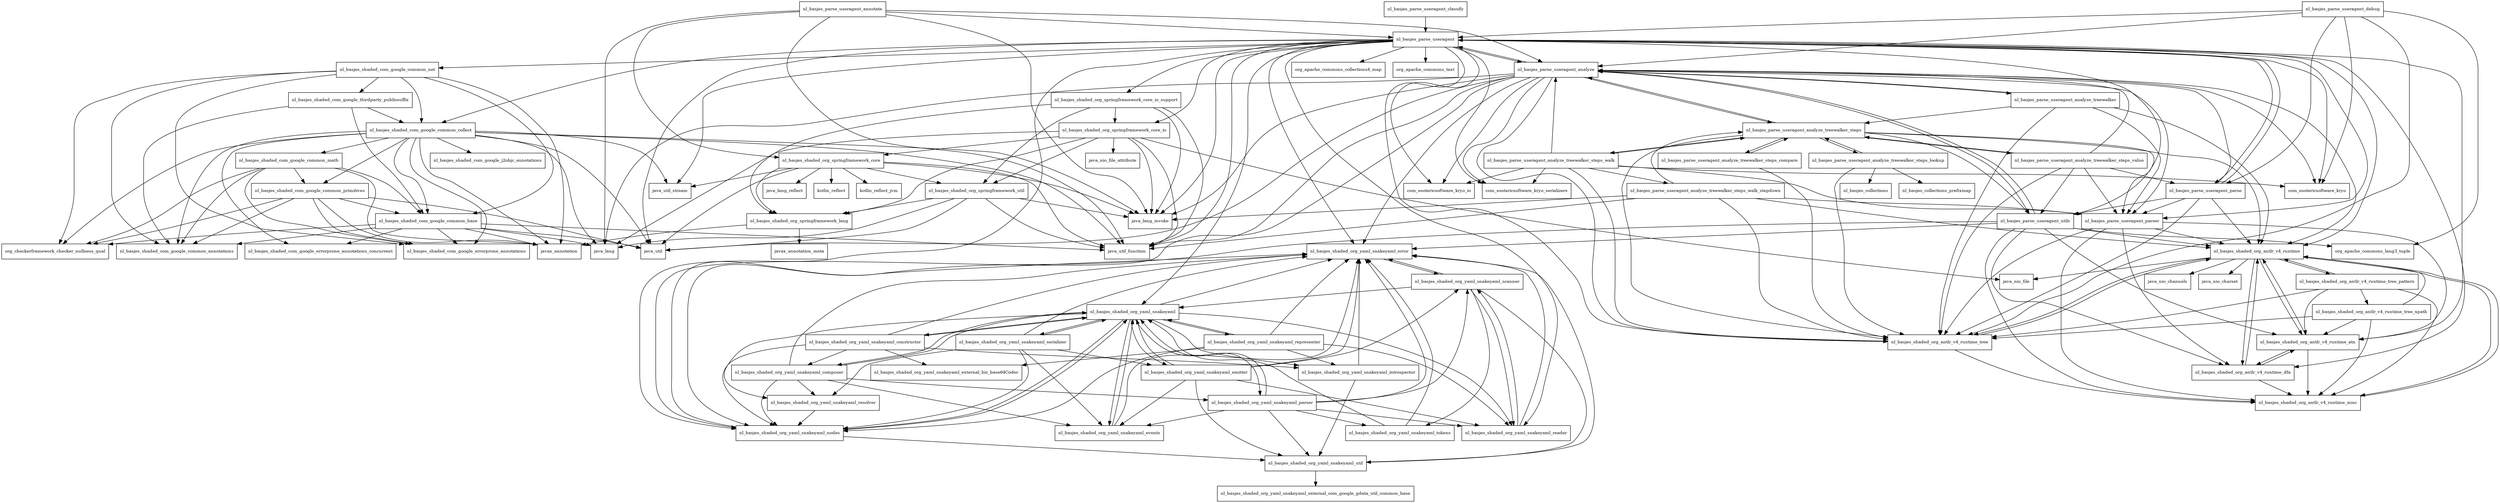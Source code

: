 digraph yauaa_5_10_package_dependencies {
  node [shape = box, fontsize=10.0];
  nl_basjes_parse_useragent -> com_esotericsoftware_kryo;
  nl_basjes_parse_useragent -> com_esotericsoftware_kryo_io;
  nl_basjes_parse_useragent -> com_esotericsoftware_kryo_serializers;
  nl_basjes_parse_useragent -> java_lang_invoke;
  nl_basjes_parse_useragent -> java_util;
  nl_basjes_parse_useragent -> java_util_function;
  nl_basjes_parse_useragent -> java_util_stream;
  nl_basjes_parse_useragent -> nl_basjes_parse_useragent_analyze;
  nl_basjes_parse_useragent -> nl_basjes_parse_useragent_parse;
  nl_basjes_parse_useragent -> nl_basjes_parse_useragent_parser;
  nl_basjes_parse_useragent -> nl_basjes_parse_useragent_utils;
  nl_basjes_parse_useragent -> nl_basjes_shaded_com_google_common_collect;
  nl_basjes_parse_useragent -> nl_basjes_shaded_com_google_common_net;
  nl_basjes_parse_useragent -> nl_basjes_shaded_org_antlr_v4_runtime;
  nl_basjes_parse_useragent -> nl_basjes_shaded_org_antlr_v4_runtime_atn;
  nl_basjes_parse_useragent -> nl_basjes_shaded_org_antlr_v4_runtime_dfa;
  nl_basjes_parse_useragent -> nl_basjes_shaded_org_antlr_v4_runtime_tree;
  nl_basjes_parse_useragent -> nl_basjes_shaded_org_springframework_core_io;
  nl_basjes_parse_useragent -> nl_basjes_shaded_org_springframework_core_io_support;
  nl_basjes_parse_useragent -> nl_basjes_shaded_org_yaml_snakeyaml;
  nl_basjes_parse_useragent -> nl_basjes_shaded_org_yaml_snakeyaml_error;
  nl_basjes_parse_useragent -> nl_basjes_shaded_org_yaml_snakeyaml_nodes;
  nl_basjes_parse_useragent -> nl_basjes_shaded_org_yaml_snakeyaml_reader;
  nl_basjes_parse_useragent -> org_apache_commons_collections4_map;
  nl_basjes_parse_useragent -> org_apache_commons_text;
  nl_basjes_parse_useragent_analyze -> com_esotericsoftware_kryo;
  nl_basjes_parse_useragent_analyze -> com_esotericsoftware_kryo_io;
  nl_basjes_parse_useragent_analyze -> com_esotericsoftware_kryo_serializers;
  nl_basjes_parse_useragent_analyze -> java_lang;
  nl_basjes_parse_useragent_analyze -> java_lang_invoke;
  nl_basjes_parse_useragent_analyze -> java_util;
  nl_basjes_parse_useragent_analyze -> java_util_function;
  nl_basjes_parse_useragent_analyze -> nl_basjes_parse_useragent;
  nl_basjes_parse_useragent_analyze -> nl_basjes_parse_useragent_analyze_treewalker;
  nl_basjes_parse_useragent_analyze -> nl_basjes_parse_useragent_analyze_treewalker_steps;
  nl_basjes_parse_useragent_analyze -> nl_basjes_parse_useragent_parser;
  nl_basjes_parse_useragent_analyze -> nl_basjes_parse_useragent_utils;
  nl_basjes_parse_useragent_analyze -> nl_basjes_shaded_org_antlr_v4_runtime;
  nl_basjes_parse_useragent_analyze -> nl_basjes_shaded_org_antlr_v4_runtime_tree;
  nl_basjes_parse_useragent_analyze -> nl_basjes_shaded_org_yaml_snakeyaml_error;
  nl_basjes_parse_useragent_analyze -> nl_basjes_shaded_org_yaml_snakeyaml_nodes;
  nl_basjes_parse_useragent_analyze_treewalker -> nl_basjes_parse_useragent_analyze;
  nl_basjes_parse_useragent_analyze_treewalker -> nl_basjes_parse_useragent_analyze_treewalker_steps;
  nl_basjes_parse_useragent_analyze_treewalker -> nl_basjes_parse_useragent_parser;
  nl_basjes_parse_useragent_analyze_treewalker -> nl_basjes_shaded_org_antlr_v4_runtime;
  nl_basjes_parse_useragent_analyze_treewalker -> nl_basjes_shaded_org_antlr_v4_runtime_tree;
  nl_basjes_parse_useragent_analyze_treewalker_steps -> nl_basjes_parse_useragent_analyze;
  nl_basjes_parse_useragent_analyze_treewalker_steps -> nl_basjes_parse_useragent_analyze_treewalker_steps_compare;
  nl_basjes_parse_useragent_analyze_treewalker_steps -> nl_basjes_parse_useragent_analyze_treewalker_steps_lookup;
  nl_basjes_parse_useragent_analyze_treewalker_steps -> nl_basjes_parse_useragent_analyze_treewalker_steps_value;
  nl_basjes_parse_useragent_analyze_treewalker_steps -> nl_basjes_parse_useragent_analyze_treewalker_steps_walk;
  nl_basjes_parse_useragent_analyze_treewalker_steps -> nl_basjes_parse_useragent_parser;
  nl_basjes_parse_useragent_analyze_treewalker_steps -> nl_basjes_parse_useragent_utils;
  nl_basjes_parse_useragent_analyze_treewalker_steps -> nl_basjes_shaded_org_antlr_v4_runtime;
  nl_basjes_parse_useragent_analyze_treewalker_steps -> nl_basjes_shaded_org_antlr_v4_runtime_tree;
  nl_basjes_parse_useragent_analyze_treewalker_steps_compare -> nl_basjes_parse_useragent_analyze_treewalker_steps;
  nl_basjes_parse_useragent_analyze_treewalker_steps_compare -> nl_basjes_shaded_org_antlr_v4_runtime_tree;
  nl_basjes_parse_useragent_analyze_treewalker_steps_lookup -> nl_basjes_collections;
  nl_basjes_parse_useragent_analyze_treewalker_steps_lookup -> nl_basjes_collections_prefixmap;
  nl_basjes_parse_useragent_analyze_treewalker_steps_lookup -> nl_basjes_parse_useragent_analyze_treewalker_steps;
  nl_basjes_parse_useragent_analyze_treewalker_steps_lookup -> nl_basjes_shaded_org_antlr_v4_runtime_tree;
  nl_basjes_parse_useragent_analyze_treewalker_steps_value -> nl_basjes_parse_useragent_analyze;
  nl_basjes_parse_useragent_analyze_treewalker_steps_value -> nl_basjes_parse_useragent_analyze_treewalker_steps;
  nl_basjes_parse_useragent_analyze_treewalker_steps_value -> nl_basjes_parse_useragent_parse;
  nl_basjes_parse_useragent_analyze_treewalker_steps_value -> nl_basjes_parse_useragent_parser;
  nl_basjes_parse_useragent_analyze_treewalker_steps_value -> nl_basjes_parse_useragent_utils;
  nl_basjes_parse_useragent_analyze_treewalker_steps_value -> nl_basjes_shaded_org_antlr_v4_runtime_tree;
  nl_basjes_parse_useragent_analyze_treewalker_steps_walk -> com_esotericsoftware_kryo;
  nl_basjes_parse_useragent_analyze_treewalker_steps_walk -> com_esotericsoftware_kryo_io;
  nl_basjes_parse_useragent_analyze_treewalker_steps_walk -> com_esotericsoftware_kryo_serializers;
  nl_basjes_parse_useragent_analyze_treewalker_steps_walk -> nl_basjes_parse_useragent_analyze;
  nl_basjes_parse_useragent_analyze_treewalker_steps_walk -> nl_basjes_parse_useragent_analyze_treewalker_steps;
  nl_basjes_parse_useragent_analyze_treewalker_steps_walk -> nl_basjes_parse_useragent_analyze_treewalker_steps_walk_stepdown;
  nl_basjes_parse_useragent_analyze_treewalker_steps_walk -> nl_basjes_parse_useragent_parser;
  nl_basjes_parse_useragent_analyze_treewalker_steps_walk -> nl_basjes_shaded_org_antlr_v4_runtime_tree;
  nl_basjes_parse_useragent_analyze_treewalker_steps_walk_stepdown -> java_lang_invoke;
  nl_basjes_parse_useragent_analyze_treewalker_steps_walk_stepdown -> java_util_function;
  nl_basjes_parse_useragent_analyze_treewalker_steps_walk_stepdown -> nl_basjes_parse_useragent_analyze_treewalker_steps;
  nl_basjes_parse_useragent_analyze_treewalker_steps_walk_stepdown -> nl_basjes_parse_useragent_parser;
  nl_basjes_parse_useragent_analyze_treewalker_steps_walk_stepdown -> nl_basjes_shaded_org_antlr_v4_runtime;
  nl_basjes_parse_useragent_analyze_treewalker_steps_walk_stepdown -> nl_basjes_shaded_org_antlr_v4_runtime_tree;
  nl_basjes_parse_useragent_annotate -> java_lang;
  nl_basjes_parse_useragent_annotate -> java_lang_invoke;
  nl_basjes_parse_useragent_annotate -> java_util_function;
  nl_basjes_parse_useragent_annotate -> nl_basjes_parse_useragent;
  nl_basjes_parse_useragent_annotate -> nl_basjes_parse_useragent_analyze;
  nl_basjes_parse_useragent_annotate -> nl_basjes_shaded_org_springframework_core;
  nl_basjes_parse_useragent_classify -> nl_basjes_parse_useragent;
  nl_basjes_parse_useragent_debug -> com_esotericsoftware_kryo;
  nl_basjes_parse_useragent_debug -> nl_basjes_parse_useragent;
  nl_basjes_parse_useragent_debug -> nl_basjes_parse_useragent_analyze;
  nl_basjes_parse_useragent_debug -> nl_basjes_parse_useragent_parse;
  nl_basjes_parse_useragent_debug -> nl_basjes_shaded_org_antlr_v4_runtime_tree;
  nl_basjes_parse_useragent_debug -> org_apache_commons_lang3_tuple;
  nl_basjes_parse_useragent_parse -> nl_basjes_parse_useragent;
  nl_basjes_parse_useragent_parse -> nl_basjes_parse_useragent_analyze;
  nl_basjes_parse_useragent_parse -> nl_basjes_parse_useragent_parser;
  nl_basjes_parse_useragent_parse -> nl_basjes_parse_useragent_utils;
  nl_basjes_parse_useragent_parse -> nl_basjes_shaded_org_antlr_v4_runtime;
  nl_basjes_parse_useragent_parse -> nl_basjes_shaded_org_antlr_v4_runtime_tree;
  nl_basjes_parse_useragent_parser -> nl_basjes_shaded_org_antlr_v4_runtime;
  nl_basjes_parse_useragent_parser -> nl_basjes_shaded_org_antlr_v4_runtime_atn;
  nl_basjes_parse_useragent_parser -> nl_basjes_shaded_org_antlr_v4_runtime_dfa;
  nl_basjes_parse_useragent_parser -> nl_basjes_shaded_org_antlr_v4_runtime_misc;
  nl_basjes_parse_useragent_parser -> nl_basjes_shaded_org_antlr_v4_runtime_tree;
  nl_basjes_parse_useragent_utils -> nl_basjes_parse_useragent_analyze;
  nl_basjes_parse_useragent_utils -> nl_basjes_shaded_org_antlr_v4_runtime;
  nl_basjes_parse_useragent_utils -> nl_basjes_shaded_org_antlr_v4_runtime_atn;
  nl_basjes_parse_useragent_utils -> nl_basjes_shaded_org_antlr_v4_runtime_dfa;
  nl_basjes_parse_useragent_utils -> nl_basjes_shaded_org_antlr_v4_runtime_misc;
  nl_basjes_parse_useragent_utils -> nl_basjes_shaded_org_yaml_snakeyaml_error;
  nl_basjes_parse_useragent_utils -> nl_basjes_shaded_org_yaml_snakeyaml_nodes;
  nl_basjes_parse_useragent_utils -> org_apache_commons_lang3_tuple;
  nl_basjes_shaded_com_google_common_base -> java_lang;
  nl_basjes_shaded_com_google_common_base -> java_util;
  nl_basjes_shaded_com_google_common_base -> java_util_function;
  nl_basjes_shaded_com_google_common_base -> javax_annotation;
  nl_basjes_shaded_com_google_common_base -> nl_basjes_shaded_com_google_common_annotations;
  nl_basjes_shaded_com_google_common_base -> nl_basjes_shaded_com_google_errorprone_annotations;
  nl_basjes_shaded_com_google_common_base -> nl_basjes_shaded_com_google_errorprone_annotations_concurrent;
  nl_basjes_shaded_com_google_common_base -> org_checkerframework_checker_nullness_qual;
  nl_basjes_shaded_com_google_common_collect -> java_lang;
  nl_basjes_shaded_com_google_common_collect -> java_lang_invoke;
  nl_basjes_shaded_com_google_common_collect -> java_util;
  nl_basjes_shaded_com_google_common_collect -> java_util_function;
  nl_basjes_shaded_com_google_common_collect -> java_util_stream;
  nl_basjes_shaded_com_google_common_collect -> javax_annotation;
  nl_basjes_shaded_com_google_common_collect -> nl_basjes_shaded_com_google_common_annotations;
  nl_basjes_shaded_com_google_common_collect -> nl_basjes_shaded_com_google_common_base;
  nl_basjes_shaded_com_google_common_collect -> nl_basjes_shaded_com_google_common_math;
  nl_basjes_shaded_com_google_common_collect -> nl_basjes_shaded_com_google_common_primitives;
  nl_basjes_shaded_com_google_common_collect -> nl_basjes_shaded_com_google_errorprone_annotations;
  nl_basjes_shaded_com_google_common_collect -> nl_basjes_shaded_com_google_errorprone_annotations_concurrent;
  nl_basjes_shaded_com_google_common_collect -> nl_basjes_shaded_com_google_j2objc_annotations;
  nl_basjes_shaded_com_google_common_collect -> org_checkerframework_checker_nullness_qual;
  nl_basjes_shaded_com_google_common_math -> javax_annotation;
  nl_basjes_shaded_com_google_common_math -> nl_basjes_shaded_com_google_common_annotations;
  nl_basjes_shaded_com_google_common_math -> nl_basjes_shaded_com_google_common_base;
  nl_basjes_shaded_com_google_common_math -> nl_basjes_shaded_com_google_common_primitives;
  nl_basjes_shaded_com_google_common_math -> nl_basjes_shaded_com_google_errorprone_annotations;
  nl_basjes_shaded_com_google_common_math -> org_checkerframework_checker_nullness_qual;
  nl_basjes_shaded_com_google_common_net -> javax_annotation;
  nl_basjes_shaded_com_google_common_net -> nl_basjes_shaded_com_google_common_annotations;
  nl_basjes_shaded_com_google_common_net -> nl_basjes_shaded_com_google_common_base;
  nl_basjes_shaded_com_google_common_net -> nl_basjes_shaded_com_google_common_collect;
  nl_basjes_shaded_com_google_common_net -> nl_basjes_shaded_com_google_errorprone_annotations;
  nl_basjes_shaded_com_google_common_net -> nl_basjes_shaded_com_google_thirdparty_publicsuffix;
  nl_basjes_shaded_com_google_common_net -> org_checkerframework_checker_nullness_qual;
  nl_basjes_shaded_com_google_common_primitives -> java_util;
  nl_basjes_shaded_com_google_common_primitives -> javax_annotation;
  nl_basjes_shaded_com_google_common_primitives -> nl_basjes_shaded_com_google_common_annotations;
  nl_basjes_shaded_com_google_common_primitives -> nl_basjes_shaded_com_google_common_base;
  nl_basjes_shaded_com_google_common_primitives -> nl_basjes_shaded_com_google_errorprone_annotations;
  nl_basjes_shaded_com_google_common_primitives -> org_checkerframework_checker_nullness_qual;
  nl_basjes_shaded_com_google_thirdparty_publicsuffix -> nl_basjes_shaded_com_google_common_annotations;
  nl_basjes_shaded_com_google_thirdparty_publicsuffix -> nl_basjes_shaded_com_google_common_base;
  nl_basjes_shaded_com_google_thirdparty_publicsuffix -> nl_basjes_shaded_com_google_common_collect;
  nl_basjes_shaded_org_antlr_v4_runtime -> java_nio_channels;
  nl_basjes_shaded_org_antlr_v4_runtime -> java_nio_charset;
  nl_basjes_shaded_org_antlr_v4_runtime -> java_nio_file;
  nl_basjes_shaded_org_antlr_v4_runtime -> nl_basjes_shaded_org_antlr_v4_runtime_atn;
  nl_basjes_shaded_org_antlr_v4_runtime -> nl_basjes_shaded_org_antlr_v4_runtime_dfa;
  nl_basjes_shaded_org_antlr_v4_runtime -> nl_basjes_shaded_org_antlr_v4_runtime_misc;
  nl_basjes_shaded_org_antlr_v4_runtime -> nl_basjes_shaded_org_antlr_v4_runtime_tree;
  nl_basjes_shaded_org_antlr_v4_runtime -> nl_basjes_shaded_org_antlr_v4_runtime_tree_pattern;
  nl_basjes_shaded_org_antlr_v4_runtime_atn -> nl_basjes_shaded_org_antlr_v4_runtime;
  nl_basjes_shaded_org_antlr_v4_runtime_atn -> nl_basjes_shaded_org_antlr_v4_runtime_dfa;
  nl_basjes_shaded_org_antlr_v4_runtime_atn -> nl_basjes_shaded_org_antlr_v4_runtime_misc;
  nl_basjes_shaded_org_antlr_v4_runtime_dfa -> nl_basjes_shaded_org_antlr_v4_runtime;
  nl_basjes_shaded_org_antlr_v4_runtime_dfa -> nl_basjes_shaded_org_antlr_v4_runtime_atn;
  nl_basjes_shaded_org_antlr_v4_runtime_dfa -> nl_basjes_shaded_org_antlr_v4_runtime_misc;
  nl_basjes_shaded_org_antlr_v4_runtime_misc -> nl_basjes_shaded_org_antlr_v4_runtime;
  nl_basjes_shaded_org_antlr_v4_runtime_tree -> nl_basjes_shaded_org_antlr_v4_runtime;
  nl_basjes_shaded_org_antlr_v4_runtime_tree -> nl_basjes_shaded_org_antlr_v4_runtime_misc;
  nl_basjes_shaded_org_antlr_v4_runtime_tree_pattern -> nl_basjes_shaded_org_antlr_v4_runtime;
  nl_basjes_shaded_org_antlr_v4_runtime_tree_pattern -> nl_basjes_shaded_org_antlr_v4_runtime_atn;
  nl_basjes_shaded_org_antlr_v4_runtime_tree_pattern -> nl_basjes_shaded_org_antlr_v4_runtime_misc;
  nl_basjes_shaded_org_antlr_v4_runtime_tree_pattern -> nl_basjes_shaded_org_antlr_v4_runtime_tree;
  nl_basjes_shaded_org_antlr_v4_runtime_tree_pattern -> nl_basjes_shaded_org_antlr_v4_runtime_tree_xpath;
  nl_basjes_shaded_org_antlr_v4_runtime_tree_xpath -> nl_basjes_shaded_org_antlr_v4_runtime;
  nl_basjes_shaded_org_antlr_v4_runtime_tree_xpath -> nl_basjes_shaded_org_antlr_v4_runtime_atn;
  nl_basjes_shaded_org_antlr_v4_runtime_tree_xpath -> nl_basjes_shaded_org_antlr_v4_runtime_misc;
  nl_basjes_shaded_org_antlr_v4_runtime_tree_xpath -> nl_basjes_shaded_org_antlr_v4_runtime_tree;
  nl_basjes_shaded_org_springframework_core -> java_lang_invoke;
  nl_basjes_shaded_org_springframework_core -> java_lang_reflect;
  nl_basjes_shaded_org_springframework_core -> java_util;
  nl_basjes_shaded_org_springframework_core -> java_util_function;
  nl_basjes_shaded_org_springframework_core -> java_util_stream;
  nl_basjes_shaded_org_springframework_core -> kotlin_reflect;
  nl_basjes_shaded_org_springframework_core -> kotlin_reflect_jvm;
  nl_basjes_shaded_org_springframework_core -> nl_basjes_shaded_org_springframework_lang;
  nl_basjes_shaded_org_springframework_core -> nl_basjes_shaded_org_springframework_util;
  nl_basjes_shaded_org_springframework_core_io -> java_lang;
  nl_basjes_shaded_org_springframework_core_io -> java_lang_invoke;
  nl_basjes_shaded_org_springframework_core_io -> java_nio_file;
  nl_basjes_shaded_org_springframework_core_io -> java_nio_file_attribute;
  nl_basjes_shaded_org_springframework_core_io -> java_util_function;
  nl_basjes_shaded_org_springframework_core_io -> nl_basjes_shaded_org_springframework_core;
  nl_basjes_shaded_org_springframework_core_io -> nl_basjes_shaded_org_springframework_lang;
  nl_basjes_shaded_org_springframework_core_io -> nl_basjes_shaded_org_springframework_util;
  nl_basjes_shaded_org_springframework_core_io_support -> java_lang_invoke;
  nl_basjes_shaded_org_springframework_core_io_support -> java_util_function;
  nl_basjes_shaded_org_springframework_core_io_support -> nl_basjes_shaded_org_springframework_core_io;
  nl_basjes_shaded_org_springframework_core_io_support -> nl_basjes_shaded_org_springframework_lang;
  nl_basjes_shaded_org_springframework_core_io_support -> nl_basjes_shaded_org_springframework_util;
  nl_basjes_shaded_org_springframework_lang -> javax_annotation;
  nl_basjes_shaded_org_springframework_lang -> javax_annotation_meta;
  nl_basjes_shaded_org_springframework_util -> java_lang;
  nl_basjes_shaded_org_springframework_util -> java_lang_invoke;
  nl_basjes_shaded_org_springframework_util -> java_util;
  nl_basjes_shaded_org_springframework_util -> java_util_function;
  nl_basjes_shaded_org_springframework_util -> nl_basjes_shaded_org_springframework_lang;
  nl_basjes_shaded_org_yaml_snakeyaml -> nl_basjes_shaded_org_yaml_snakeyaml_composer;
  nl_basjes_shaded_org_yaml_snakeyaml -> nl_basjes_shaded_org_yaml_snakeyaml_constructor;
  nl_basjes_shaded_org_yaml_snakeyaml -> nl_basjes_shaded_org_yaml_snakeyaml_emitter;
  nl_basjes_shaded_org_yaml_snakeyaml -> nl_basjes_shaded_org_yaml_snakeyaml_error;
  nl_basjes_shaded_org_yaml_snakeyaml -> nl_basjes_shaded_org_yaml_snakeyaml_events;
  nl_basjes_shaded_org_yaml_snakeyaml -> nl_basjes_shaded_org_yaml_snakeyaml_introspector;
  nl_basjes_shaded_org_yaml_snakeyaml -> nl_basjes_shaded_org_yaml_snakeyaml_nodes;
  nl_basjes_shaded_org_yaml_snakeyaml -> nl_basjes_shaded_org_yaml_snakeyaml_parser;
  nl_basjes_shaded_org_yaml_snakeyaml -> nl_basjes_shaded_org_yaml_snakeyaml_reader;
  nl_basjes_shaded_org_yaml_snakeyaml -> nl_basjes_shaded_org_yaml_snakeyaml_representer;
  nl_basjes_shaded_org_yaml_snakeyaml -> nl_basjes_shaded_org_yaml_snakeyaml_resolver;
  nl_basjes_shaded_org_yaml_snakeyaml -> nl_basjes_shaded_org_yaml_snakeyaml_serializer;
  nl_basjes_shaded_org_yaml_snakeyaml_composer -> nl_basjes_shaded_org_yaml_snakeyaml;
  nl_basjes_shaded_org_yaml_snakeyaml_composer -> nl_basjes_shaded_org_yaml_snakeyaml_error;
  nl_basjes_shaded_org_yaml_snakeyaml_composer -> nl_basjes_shaded_org_yaml_snakeyaml_events;
  nl_basjes_shaded_org_yaml_snakeyaml_composer -> nl_basjes_shaded_org_yaml_snakeyaml_nodes;
  nl_basjes_shaded_org_yaml_snakeyaml_composer -> nl_basjes_shaded_org_yaml_snakeyaml_parser;
  nl_basjes_shaded_org_yaml_snakeyaml_composer -> nl_basjes_shaded_org_yaml_snakeyaml_resolver;
  nl_basjes_shaded_org_yaml_snakeyaml_constructor -> nl_basjes_shaded_org_yaml_snakeyaml;
  nl_basjes_shaded_org_yaml_snakeyaml_constructor -> nl_basjes_shaded_org_yaml_snakeyaml_composer;
  nl_basjes_shaded_org_yaml_snakeyaml_constructor -> nl_basjes_shaded_org_yaml_snakeyaml_error;
  nl_basjes_shaded_org_yaml_snakeyaml_constructor -> nl_basjes_shaded_org_yaml_snakeyaml_external_biz_base64Coder;
  nl_basjes_shaded_org_yaml_snakeyaml_constructor -> nl_basjes_shaded_org_yaml_snakeyaml_introspector;
  nl_basjes_shaded_org_yaml_snakeyaml_constructor -> nl_basjes_shaded_org_yaml_snakeyaml_nodes;
  nl_basjes_shaded_org_yaml_snakeyaml_emitter -> nl_basjes_shaded_org_yaml_snakeyaml;
  nl_basjes_shaded_org_yaml_snakeyaml_emitter -> nl_basjes_shaded_org_yaml_snakeyaml_error;
  nl_basjes_shaded_org_yaml_snakeyaml_emitter -> nl_basjes_shaded_org_yaml_snakeyaml_events;
  nl_basjes_shaded_org_yaml_snakeyaml_emitter -> nl_basjes_shaded_org_yaml_snakeyaml_reader;
  nl_basjes_shaded_org_yaml_snakeyaml_emitter -> nl_basjes_shaded_org_yaml_snakeyaml_scanner;
  nl_basjes_shaded_org_yaml_snakeyaml_emitter -> nl_basjes_shaded_org_yaml_snakeyaml_util;
  nl_basjes_shaded_org_yaml_snakeyaml_error -> nl_basjes_shaded_org_yaml_snakeyaml_scanner;
  nl_basjes_shaded_org_yaml_snakeyaml_events -> nl_basjes_shaded_org_yaml_snakeyaml;
  nl_basjes_shaded_org_yaml_snakeyaml_events -> nl_basjes_shaded_org_yaml_snakeyaml_error;
  nl_basjes_shaded_org_yaml_snakeyaml_introspector -> nl_basjes_shaded_org_yaml_snakeyaml_error;
  nl_basjes_shaded_org_yaml_snakeyaml_introspector -> nl_basjes_shaded_org_yaml_snakeyaml_util;
  nl_basjes_shaded_org_yaml_snakeyaml_nodes -> nl_basjes_shaded_org_yaml_snakeyaml;
  nl_basjes_shaded_org_yaml_snakeyaml_nodes -> nl_basjes_shaded_org_yaml_snakeyaml_error;
  nl_basjes_shaded_org_yaml_snakeyaml_nodes -> nl_basjes_shaded_org_yaml_snakeyaml_util;
  nl_basjes_shaded_org_yaml_snakeyaml_parser -> nl_basjes_shaded_org_yaml_snakeyaml;
  nl_basjes_shaded_org_yaml_snakeyaml_parser -> nl_basjes_shaded_org_yaml_snakeyaml_error;
  nl_basjes_shaded_org_yaml_snakeyaml_parser -> nl_basjes_shaded_org_yaml_snakeyaml_events;
  nl_basjes_shaded_org_yaml_snakeyaml_parser -> nl_basjes_shaded_org_yaml_snakeyaml_reader;
  nl_basjes_shaded_org_yaml_snakeyaml_parser -> nl_basjes_shaded_org_yaml_snakeyaml_scanner;
  nl_basjes_shaded_org_yaml_snakeyaml_parser -> nl_basjes_shaded_org_yaml_snakeyaml_tokens;
  nl_basjes_shaded_org_yaml_snakeyaml_parser -> nl_basjes_shaded_org_yaml_snakeyaml_util;
  nl_basjes_shaded_org_yaml_snakeyaml_reader -> nl_basjes_shaded_org_yaml_snakeyaml_error;
  nl_basjes_shaded_org_yaml_snakeyaml_reader -> nl_basjes_shaded_org_yaml_snakeyaml_scanner;
  nl_basjes_shaded_org_yaml_snakeyaml_representer -> nl_basjes_shaded_org_yaml_snakeyaml;
  nl_basjes_shaded_org_yaml_snakeyaml_representer -> nl_basjes_shaded_org_yaml_snakeyaml_error;
  nl_basjes_shaded_org_yaml_snakeyaml_representer -> nl_basjes_shaded_org_yaml_snakeyaml_external_biz_base64Coder;
  nl_basjes_shaded_org_yaml_snakeyaml_representer -> nl_basjes_shaded_org_yaml_snakeyaml_introspector;
  nl_basjes_shaded_org_yaml_snakeyaml_representer -> nl_basjes_shaded_org_yaml_snakeyaml_nodes;
  nl_basjes_shaded_org_yaml_snakeyaml_representer -> nl_basjes_shaded_org_yaml_snakeyaml_reader;
  nl_basjes_shaded_org_yaml_snakeyaml_resolver -> nl_basjes_shaded_org_yaml_snakeyaml_nodes;
  nl_basjes_shaded_org_yaml_snakeyaml_scanner -> nl_basjes_shaded_org_yaml_snakeyaml;
  nl_basjes_shaded_org_yaml_snakeyaml_scanner -> nl_basjes_shaded_org_yaml_snakeyaml_error;
  nl_basjes_shaded_org_yaml_snakeyaml_scanner -> nl_basjes_shaded_org_yaml_snakeyaml_reader;
  nl_basjes_shaded_org_yaml_snakeyaml_scanner -> nl_basjes_shaded_org_yaml_snakeyaml_tokens;
  nl_basjes_shaded_org_yaml_snakeyaml_scanner -> nl_basjes_shaded_org_yaml_snakeyaml_util;
  nl_basjes_shaded_org_yaml_snakeyaml_serializer -> nl_basjes_shaded_org_yaml_snakeyaml;
  nl_basjes_shaded_org_yaml_snakeyaml_serializer -> nl_basjes_shaded_org_yaml_snakeyaml_emitter;
  nl_basjes_shaded_org_yaml_snakeyaml_serializer -> nl_basjes_shaded_org_yaml_snakeyaml_error;
  nl_basjes_shaded_org_yaml_snakeyaml_serializer -> nl_basjes_shaded_org_yaml_snakeyaml_events;
  nl_basjes_shaded_org_yaml_snakeyaml_serializer -> nl_basjes_shaded_org_yaml_snakeyaml_nodes;
  nl_basjes_shaded_org_yaml_snakeyaml_serializer -> nl_basjes_shaded_org_yaml_snakeyaml_resolver;
  nl_basjes_shaded_org_yaml_snakeyaml_tokens -> nl_basjes_shaded_org_yaml_snakeyaml;
  nl_basjes_shaded_org_yaml_snakeyaml_tokens -> nl_basjes_shaded_org_yaml_snakeyaml_error;
  nl_basjes_shaded_org_yaml_snakeyaml_util -> nl_basjes_shaded_org_yaml_snakeyaml_error;
  nl_basjes_shaded_org_yaml_snakeyaml_util -> nl_basjes_shaded_org_yaml_snakeyaml_external_com_google_gdata_util_common_base;
}
